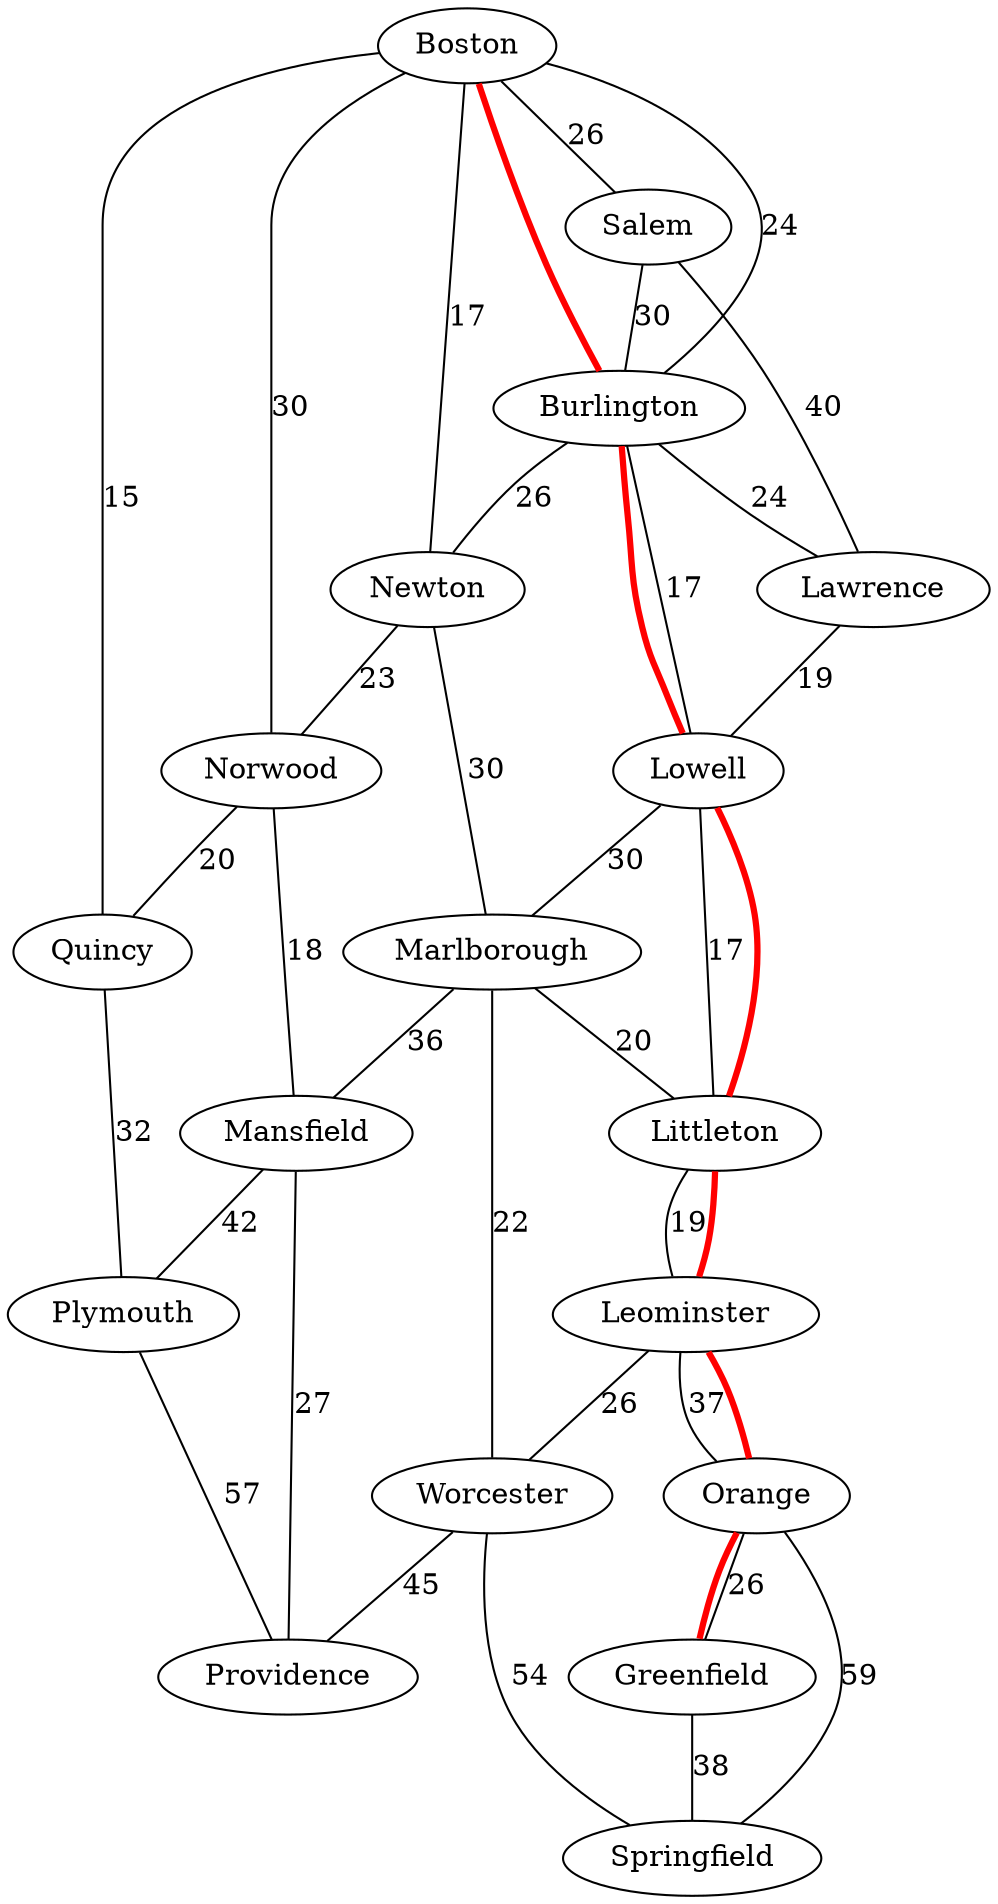graph DijkstraGraph {
  Boston -- Salem [label="26"];
  Boston -- Burlington [label="24"];
  Boston -- Newton [label="17"];
  Boston -- Norwood [label="30"];
  Boston -- Quincy [label="15"];
  Salem -- Burlington [label="30"];
  Salem -- Lawrence [label="40"];
  Burlington -- Newton [label="26"];
  Burlington -- Lawrence [label="24"];
  Burlington -- Lowell [label="17"];
  Newton -- Norwood [label="23"];
  Newton -- Marlborough [label="30"];
  Norwood -- Quincy [label="20"];
  Norwood -- Mansfield [label="18"];
  Quincy -- Plymouth [label="32"];
  Lawrence -- Lowell [label="19"];
  Lowell -- Marlborough [label="30"];
  Lowell -- Littleton [label="17"];
  Marlborough -- Mansfield [label="36"];
  Marlborough -- Littleton [label="20"];
  Marlborough -- Worcester [label="22"];
  Mansfield -- Plymouth [label="42"];
  Mansfield -- Providence [label="27"];
  Plymouth -- Providence [label="57"];
  Littleton -- Leominster [label="19"];
  Leominster -- Worcester [label="26"];
  Leominster -- Orange [label="37"];
  Worcester -- Providence [label="45"];
  Worcester -- Springfield [label="54"];
  Orange -- Greenfield [label="26"];
  Orange -- Springfield [label="59"];
  Greenfield -- Springfield [label="38"];

  // Highlight the optimal path
  Boston -- Burlington [color=red, penwidth=3.0];
  Burlington -- Lowell [color=red, penwidth=3.0];
  Lowell -- Littleton [color=red, penwidth=3.0];
  Littleton -- Leominster [color=red, penwidth=3.0];
  Leominster -- Orange [color=red, penwidth=3.0];
  Orange -- Greenfield [color=red, penwidth=3.0];
}
